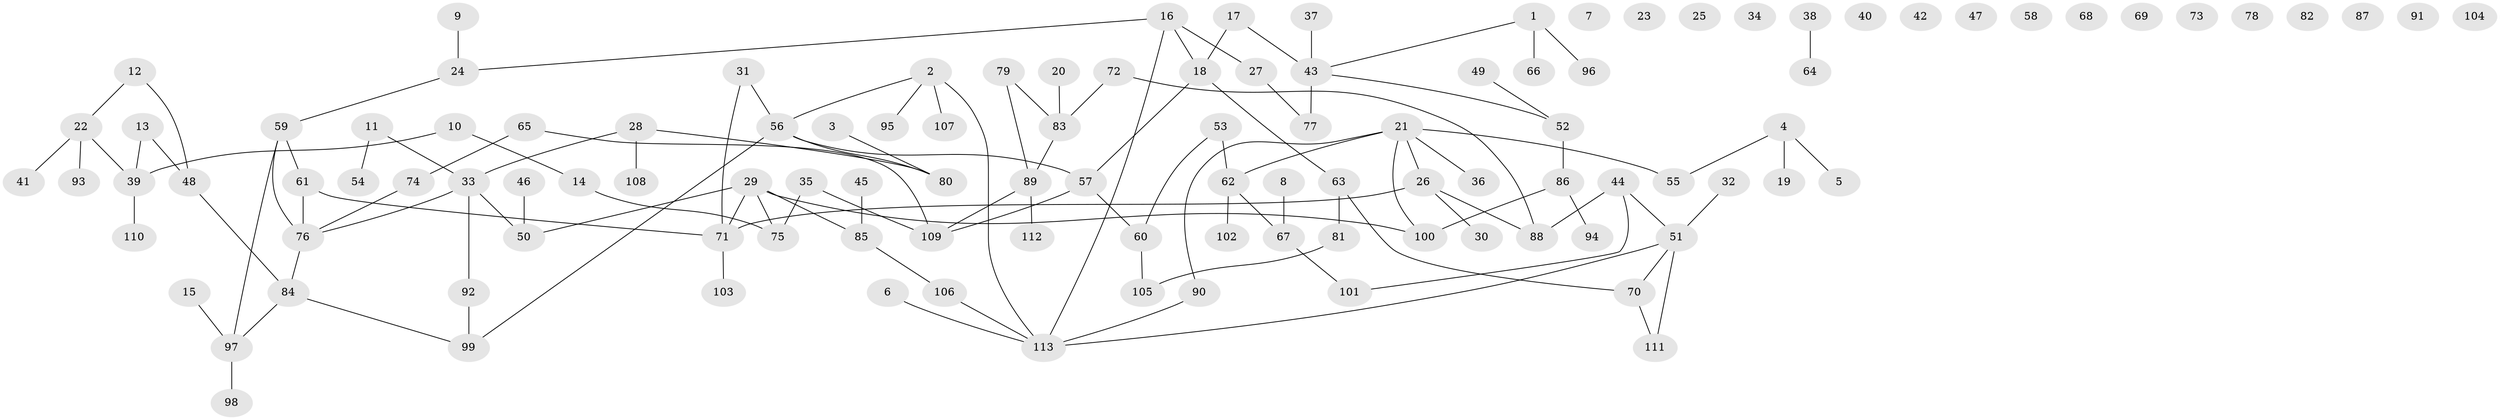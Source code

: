 // coarse degree distribution, {2: 0.189873417721519, 7: 0.012658227848101266, 5: 0.05063291139240506, 0: 0.21518987341772153, 3: 0.189873417721519, 1: 0.20253164556962025, 4: 0.10126582278481013, 6: 0.0379746835443038}
// Generated by graph-tools (version 1.1) at 2025/23/03/03/25 07:23:27]
// undirected, 113 vertices, 120 edges
graph export_dot {
graph [start="1"]
  node [color=gray90,style=filled];
  1;
  2;
  3;
  4;
  5;
  6;
  7;
  8;
  9;
  10;
  11;
  12;
  13;
  14;
  15;
  16;
  17;
  18;
  19;
  20;
  21;
  22;
  23;
  24;
  25;
  26;
  27;
  28;
  29;
  30;
  31;
  32;
  33;
  34;
  35;
  36;
  37;
  38;
  39;
  40;
  41;
  42;
  43;
  44;
  45;
  46;
  47;
  48;
  49;
  50;
  51;
  52;
  53;
  54;
  55;
  56;
  57;
  58;
  59;
  60;
  61;
  62;
  63;
  64;
  65;
  66;
  67;
  68;
  69;
  70;
  71;
  72;
  73;
  74;
  75;
  76;
  77;
  78;
  79;
  80;
  81;
  82;
  83;
  84;
  85;
  86;
  87;
  88;
  89;
  90;
  91;
  92;
  93;
  94;
  95;
  96;
  97;
  98;
  99;
  100;
  101;
  102;
  103;
  104;
  105;
  106;
  107;
  108;
  109;
  110;
  111;
  112;
  113;
  1 -- 43;
  1 -- 66;
  1 -- 96;
  2 -- 56;
  2 -- 95;
  2 -- 107;
  2 -- 113;
  3 -- 80;
  4 -- 5;
  4 -- 19;
  4 -- 55;
  6 -- 113;
  8 -- 67;
  9 -- 24;
  10 -- 14;
  10 -- 39;
  11 -- 33;
  11 -- 54;
  12 -- 22;
  12 -- 48;
  13 -- 39;
  13 -- 48;
  14 -- 75;
  15 -- 97;
  16 -- 18;
  16 -- 24;
  16 -- 27;
  16 -- 113;
  17 -- 18;
  17 -- 43;
  18 -- 57;
  18 -- 63;
  20 -- 83;
  21 -- 26;
  21 -- 36;
  21 -- 55;
  21 -- 62;
  21 -- 90;
  21 -- 100;
  22 -- 39;
  22 -- 41;
  22 -- 93;
  24 -- 59;
  26 -- 30;
  26 -- 71;
  26 -- 88;
  27 -- 77;
  28 -- 33;
  28 -- 80;
  28 -- 108;
  29 -- 50;
  29 -- 71;
  29 -- 75;
  29 -- 85;
  29 -- 100;
  31 -- 56;
  31 -- 71;
  32 -- 51;
  33 -- 50;
  33 -- 76;
  33 -- 92;
  35 -- 75;
  35 -- 109;
  37 -- 43;
  38 -- 64;
  39 -- 110;
  43 -- 52;
  43 -- 77;
  44 -- 51;
  44 -- 88;
  44 -- 101;
  45 -- 85;
  46 -- 50;
  48 -- 84;
  49 -- 52;
  51 -- 70;
  51 -- 111;
  51 -- 113;
  52 -- 86;
  53 -- 60;
  53 -- 62;
  56 -- 57;
  56 -- 80;
  56 -- 99;
  57 -- 60;
  57 -- 109;
  59 -- 61;
  59 -- 76;
  59 -- 97;
  60 -- 105;
  61 -- 71;
  61 -- 76;
  62 -- 67;
  62 -- 102;
  63 -- 70;
  63 -- 81;
  65 -- 74;
  65 -- 109;
  67 -- 101;
  70 -- 111;
  71 -- 103;
  72 -- 83;
  72 -- 88;
  74 -- 76;
  76 -- 84;
  79 -- 83;
  79 -- 89;
  81 -- 105;
  83 -- 89;
  84 -- 97;
  84 -- 99;
  85 -- 106;
  86 -- 94;
  86 -- 100;
  89 -- 109;
  89 -- 112;
  90 -- 113;
  92 -- 99;
  97 -- 98;
  106 -- 113;
}

